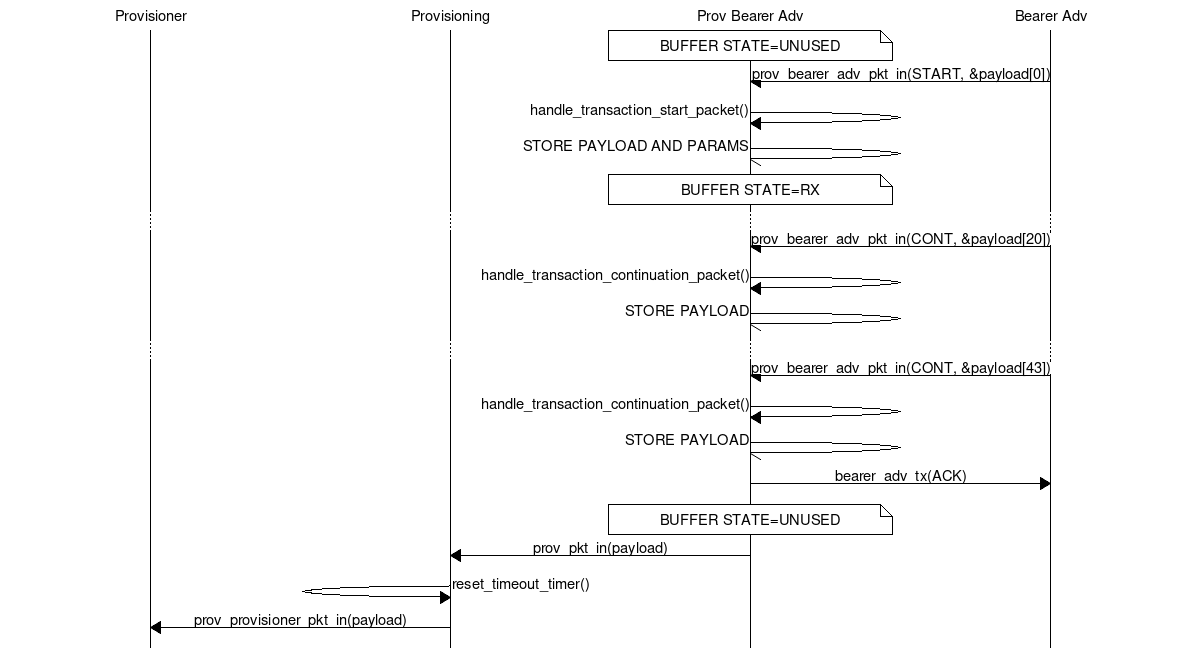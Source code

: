 msc {
    hscale="2.0";
    pr [label="Provisioner"],
    ps [label="Provisioning"],
    pa [label="Prov Bearer Adv"],
    cm [label="Bearer Adv"];

    pa note pa [label="BUFFER STATE=UNUSED"];
    pa <= cm [label="prov_bearer_adv_pkt_in(START, &payload[0])"];
    pa <= pa [label="handle_transaction_start_packet()"];
    pa <- pa [label="STORE PAYLOAD AND PARAMS"];
    pa note pa [label="BUFFER STATE=RX"];
    ...;
    pa <= cm [label="prov_bearer_adv_pkt_in(CONT, &payload[20])"];
    pa <= pa [label="handle_transaction_continuation_packet()"];
    pa <- pa [label="STORE PAYLOAD"];
    ...;
    pa <= cm [label="prov_bearer_adv_pkt_in(CONT, &payload[43])"];
    pa <= pa [label="handle_transaction_continuation_packet()"];
    pa <- pa [label="STORE PAYLOAD"];
    pa => cm [label="bearer_adv_tx(ACK)"];
    pa note pa [label="BUFFER STATE=UNUSED"];
    ps <= pa [label="prov_pkt_in(payload)"];
    ps <= ps [label="reset_timeout_timer()"];
    pr <= ps [label="prov_provisioner_pkt_in(payload)"];

}
